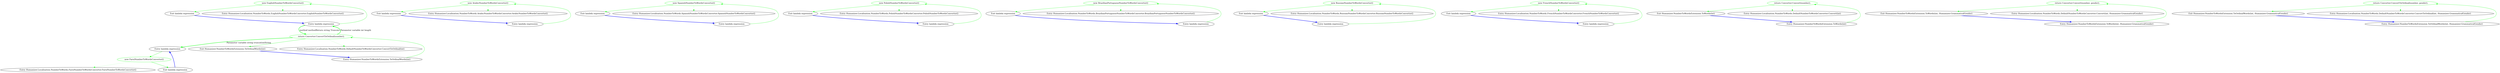 digraph  {
d1 [label="new EnglishNumberToWordsConverter()", span="15-15", cluster="lambda expression", color=green, community=0];
d0 [label="Entry lambda expression", span="15-15", cluster="lambda expression"];
d2 [label="Exit lambda expression", span="15-15", cluster="lambda expression"];
d3 [label="Entry Humanizer.Localisation.NumberToWords.EnglishNumberToWordsConverter.EnglishNumberToWordsConverter()", span="5-5", cluster="Humanizer.Localisation.NumberToWords.EnglishNumberToWordsConverter.EnglishNumberToWordsConverter()"];
d5 [label="new ArabicNumberToWordsConverter()", span="16-16", cluster="lambda expression", color=green, community=0];
d4 [label="Entry lambda expression", span="16-16", cluster="lambda expression"];
d6 [label="Exit lambda expression", span="16-16", cluster="lambda expression"];
d7 [label="Entry Humanizer.Localisation.NumberToWords.ArabicNumberToWordsConverter.ArabicNumberToWordsConverter()", span="4-4", cluster="Humanizer.Localisation.NumberToWords.ArabicNumberToWordsConverter.ArabicNumberToWordsConverter()"];
d9 [label="new FarsiNumberToWordsConverter()", span="17-17", cluster="lambda expression", color=green, community=0];
d8 [label="Entry lambda expression", span="17-17", cluster="lambda expression"];
d10 [label="Exit lambda expression", span="17-17", cluster="lambda expression"];
d11 [label="Entry Humanizer.Localisation.NumberToWords.FarsiNumberToWordsConverter.FarsiNumberToWordsConverter()", span="5-5", cluster="Humanizer.Localisation.NumberToWords.FarsiNumberToWordsConverter.FarsiNumberToWordsConverter()"];
d13 [label="new SpanishNumberToWordsConverter()", span="18-18", cluster="lambda expression", color=green, community=0];
d12 [label="Entry lambda expression", span="18-18", cluster="lambda expression"];
d14 [label="Exit lambda expression", span="18-18", cluster="lambda expression"];
d15 [label="Entry Humanizer.Localisation.NumberToWords.SpanishNumberToWordsConverter.SpanishNumberToWordsConverter()", span="5-5", cluster="Humanizer.Localisation.NumberToWords.SpanishNumberToWordsConverter.SpanishNumberToWordsConverter()"];
d17 [label="new PolishNumberToWordsConverter()", span="19-19", cluster="lambda expression", color=green, community=0];
d16 [label="Entry lambda expression", span="19-19", cluster="lambda expression"];
d18 [label="Exit lambda expression", span="19-19", cluster="lambda expression"];
d19 [label="Entry Humanizer.Localisation.NumberToWords.PolishNumberToWordsConverter.PolishNumberToWordsConverter()", span="6-6", cluster="Humanizer.Localisation.NumberToWords.PolishNumberToWordsConverter.PolishNumberToWordsConverter()"];
d21 [label="new BrazilianPortugueseNumberToWordsConverter()", span="20-20", cluster="lambda expression", color=green, community=0];
d20 [label="Entry lambda expression", span="20-20", cluster="lambda expression"];
d22 [label="Exit lambda expression", span="20-20", cluster="lambda expression"];
d23 [label="Entry Humanizer.Localisation.NumberToWords.BrazilianPortugueseNumberToWordsConverter.BrazilianPortugueseNumberToWordsConverter()", span="5-5", cluster="Humanizer.Localisation.NumberToWords.BrazilianPortugueseNumberToWordsConverter.BrazilianPortugueseNumberToWordsConverter()"];
d25 [label="new RussianNumberToWordsConverter()", span="21-21", cluster="lambda expression", color=green, community=0];
d24 [label="Entry lambda expression", span="21-21", cluster="lambda expression"];
d26 [label="Exit lambda expression", span="21-21", cluster="lambda expression"];
d27 [label="Entry Humanizer.Localisation.NumberToWords.RussianNumberToWordsConverter.RussianNumberToWordsConverter()", span="5-5", cluster="Humanizer.Localisation.NumberToWords.RussianNumberToWordsConverter.RussianNumberToWordsConverter()"];
d29 [label="new FrenchNumberToWordsConverter()", span="22-22", cluster="lambda expression", color=green, community=0];
d28 [label="Entry lambda expression", span="22-22", cluster="lambda expression"];
d30 [label="Exit lambda expression", span="22-22", cluster="lambda expression"];
d31 [label="Entry Humanizer.Localisation.NumberToWords.FrenchNumberToWordsConverter.FrenchNumberToWordsConverter()", span="5-5", cluster="Humanizer.Localisation.NumberToWords.FrenchNumberToWordsConverter.FrenchNumberToWordsConverter()"];
d33 [label="return Converter.Convert(number);", span="32-32", cluster="Humanizer.NumberToWordsExtension.ToWords(int)", color=green, community=0];
d32 [label="Entry Humanizer.NumberToWordsExtension.ToWords(int)", span="30-30", cluster="Humanizer.NumberToWordsExtension.ToWords(int)"];
d34 [label="Exit Humanizer.NumberToWordsExtension.ToWords(int)", span="30-30", cluster="Humanizer.NumberToWordsExtension.ToWords(int)"];
d35 [label="Entry Humanizer.Localisation.NumberToWords.DefaultNumberToWordsConverter.Convert(int)", span="22-22", cluster="Humanizer.Localisation.NumberToWords.DefaultNumberToWordsConverter.Convert(int)"];
d37 [label="return Converter.Convert(number, gender);", span="45-45", cluster="Humanizer.NumberToWordsExtension.ToWords(int, Humanizer.GrammaticalGender)", color=green, community=0];
d36 [label="Entry Humanizer.NumberToWordsExtension.ToWords(int, Humanizer.GrammaticalGender)", span="43-43", cluster="Humanizer.NumberToWordsExtension.ToWords(int, Humanizer.GrammaticalGender)"];
d38 [label="Exit Humanizer.NumberToWordsExtension.ToWords(int, Humanizer.GrammaticalGender)", span="43-43", cluster="Humanizer.NumberToWordsExtension.ToWords(int, Humanizer.GrammaticalGender)"];
d39 [label="Entry Humanizer.Localisation.NumberToWords.DefaultNumberToWordsConverter.Convert(int, Humanizer.GrammaticalGender)", span="12-12", cluster="Humanizer.Localisation.NumberToWords.DefaultNumberToWordsConverter.Convert(int, Humanizer.GrammaticalGender)"];
d41 [label="return Converter.ConvertToOrdinal(number);", span="55-55", cluster="Humanizer.NumberToWordsExtension.ToOrdinalWords(int)", color=green, community=0];
d40 [label="Entry Humanizer.NumberToWordsExtension.ToOrdinalWords(int)", span="53-53", cluster="Humanizer.NumberToWordsExtension.ToOrdinalWords(int)"];
d42 [label="Exit Humanizer.NumberToWordsExtension.ToOrdinalWords(int)", span="53-53", cluster="Humanizer.NumberToWordsExtension.ToOrdinalWords(int)"];
d43 [label="Entry Humanizer.Localisation.NumberToWords.DefaultNumberToWordsConverter.ConvertToOrdinal(int)", span="45-45", cluster="Humanizer.Localisation.NumberToWords.DefaultNumberToWordsConverter.ConvertToOrdinal(int)"];
d45 [label="return Converter.ConvertToOrdinal(number, gender);", span="68-68", cluster="Humanizer.NumberToWordsExtension.ToOrdinalWords(int, Humanizer.GrammaticalGender)", color=green, community=0];
d44 [label="Entry Humanizer.NumberToWordsExtension.ToOrdinalWords(int, Humanizer.GrammaticalGender)", span="66-66", cluster="Humanizer.NumberToWordsExtension.ToOrdinalWords(int, Humanizer.GrammaticalGender)"];
d46 [label="Exit Humanizer.NumberToWordsExtension.ToOrdinalWords(int, Humanizer.GrammaticalGender)", span="66-66", cluster="Humanizer.NumberToWordsExtension.ToOrdinalWords(int, Humanizer.GrammaticalGender)"];
d47 [label="Entry Humanizer.Localisation.NumberToWords.DefaultNumberToWordsConverter.ConvertToOrdinal(int, Humanizer.GrammaticalGender)", span="35-35", cluster="Humanizer.Localisation.NumberToWords.DefaultNumberToWordsConverter.ConvertToOrdinal(int, Humanizer.GrammaticalGender)"];
d1 -> d2  [key=0, style=solid, color=green];
d1 -> d3  [key=2, style=dotted, color=green];
d0 -> d1  [key=0, style=solid, color=green];
d0 -> d41  [key=3, color=green, style=bold, label="method methodReturn string Truncate"];
d2 -> d0  [key=0, style=bold, color=blue];
d5 -> d6  [key=0, style=solid, color=green];
d5 -> d7  [key=2, style=dotted, color=green];
d4 -> d5  [key=0, style=solid, color=green];
d6 -> d4  [key=0, style=bold, color=blue];
d9 -> d10  [key=0, style=solid, color=green];
d9 -> d11  [key=2, style=dotted, color=green];
d8 -> d9  [key=0, style=solid, color=green];
d10 -> d8  [key=0, style=bold, color=blue];
d13 -> d14  [key=0, style=solid, color=green];
d13 -> d15  [key=2, style=dotted, color=green];
d12 -> d13  [key=0, style=solid, color=green];
d14 -> d12  [key=0, style=bold, color=blue];
d17 -> d18  [key=0, style=solid, color=green];
d17 -> d19  [key=2, style=dotted, color=green];
d16 -> d17  [key=0, style=solid, color=green];
d18 -> d16  [key=0, style=bold, color=blue];
d21 -> d22  [key=0, style=solid, color=green];
d21 -> d23  [key=2, style=dotted, color=green];
d20 -> d21  [key=0, style=solid, color=green];
d22 -> d20  [key=0, style=bold, color=blue];
d25 -> d26  [key=0, style=solid, color=green];
d25 -> d27  [key=2, style=dotted, color=green];
d24 -> d25  [key=0, style=solid, color=green];
d26 -> d24  [key=0, style=bold, color=blue];
d29 -> d30  [key=0, style=solid, color=green];
d29 -> d31  [key=2, style=dotted, color=green];
d28 -> d29  [key=0, style=solid, color=green];
d30 -> d28  [key=0, style=bold, color=blue];
d33 -> d34  [key=0, style=solid, color=green];
d33 -> d35  [key=2, style=dotted, color=green];
d32 -> d33  [key=0, style=solid, color=green];
d34 -> d32  [key=0, style=bold, color=blue];
d37 -> d38  [key=0, style=solid, color=green];
d37 -> d39  [key=2, style=dotted, color=green];
d36 -> d37  [key=0, style=solid, color=green];
d38 -> d36  [key=0, style=bold, color=blue];
d41 -> d42  [key=0, style=solid, color=green];
d41 -> d43  [key=2, style=dotted, color=green];
d41 -> d0  [key=3, color=green, style=bold, label="Parameter variable int length"];
d41 -> d8  [key=3, color=green, style=bold, label="Parameter variable string truncationString"];
d40 -> d41  [key=0, style=solid, color=green];
d42 -> d40  [key=0, style=bold, color=blue];
d45 -> d46  [key=0, style=solid, color=green];
d45 -> d47  [key=2, style=dotted, color=green];
d44 -> d45  [key=0, style=solid, color=green];
d46 -> d44  [key=0, style=bold, color=blue];
}
